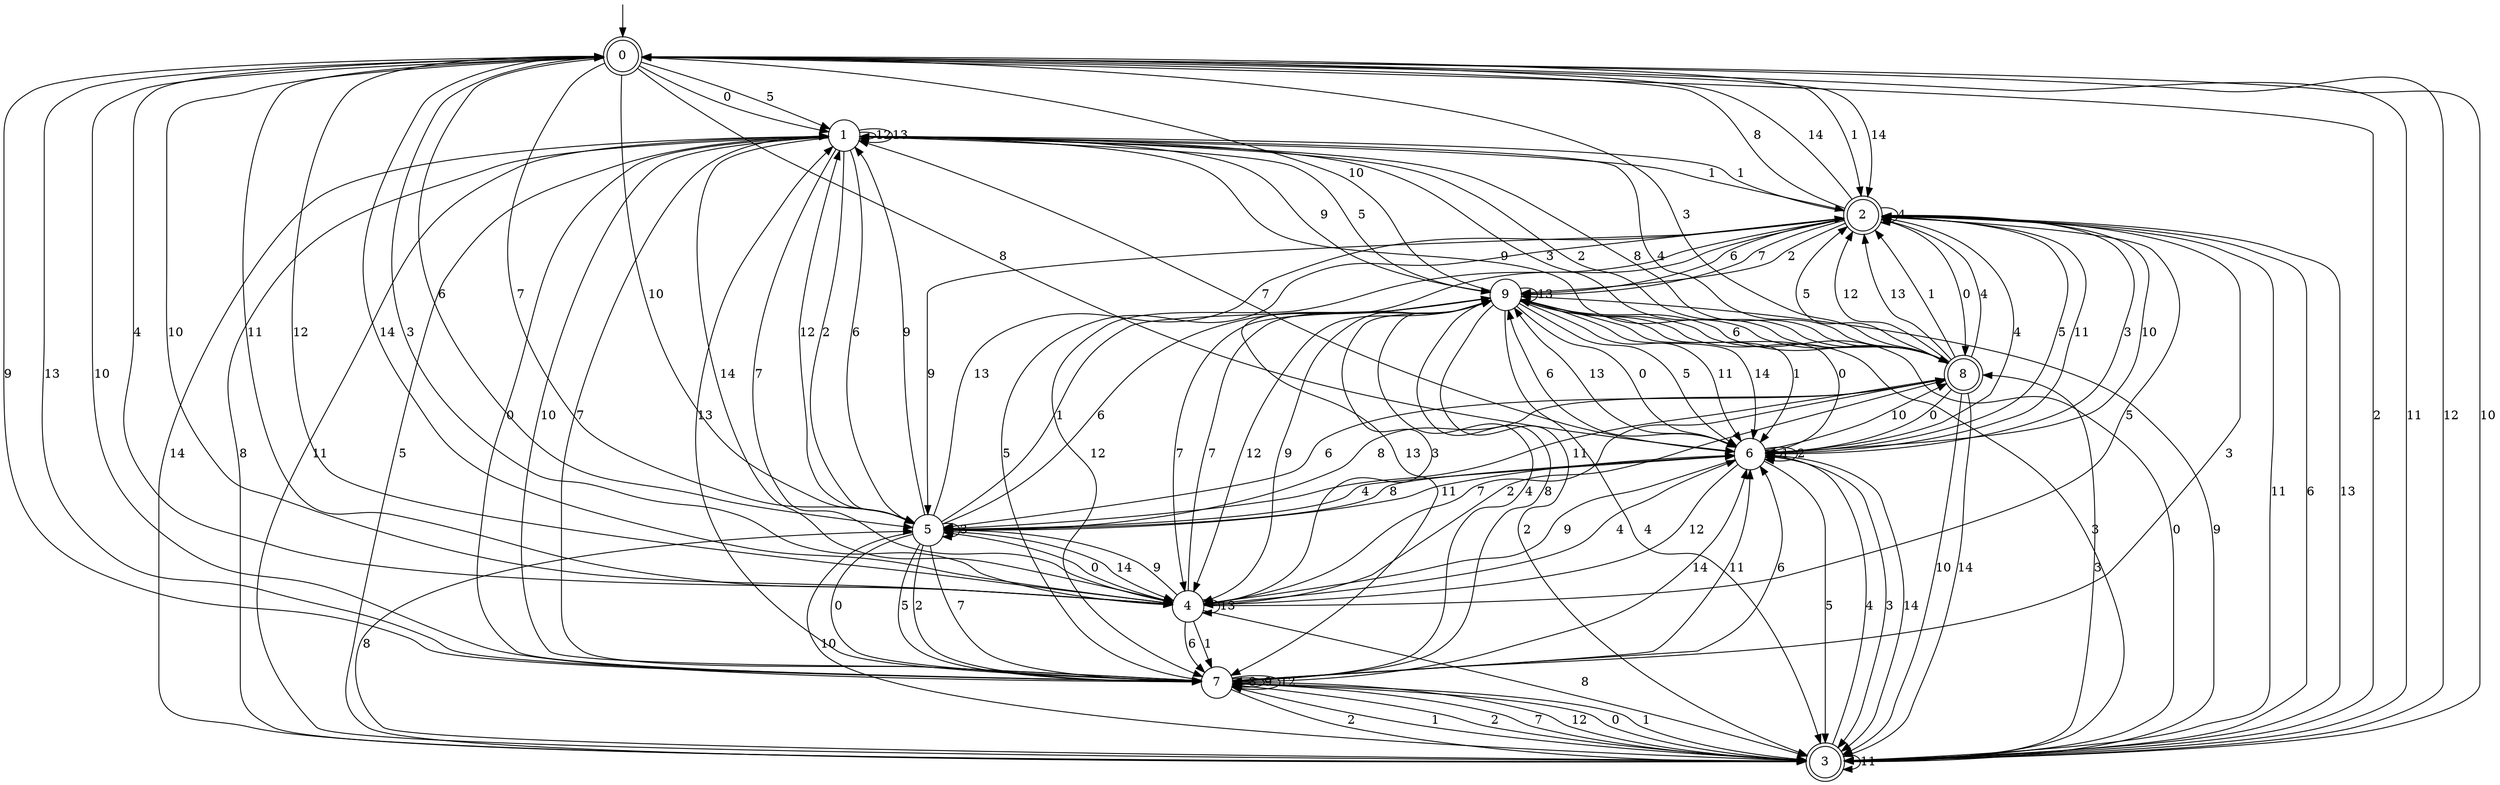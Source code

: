 digraph g {

	s0 [shape="doublecircle" label="0"];
	s1 [shape="circle" label="1"];
	s2 [shape="doublecircle" label="2"];
	s3 [shape="doublecircle" label="3"];
	s4 [shape="circle" label="4"];
	s5 [shape="circle" label="5"];
	s6 [shape="circle" label="6"];
	s7 [shape="circle" label="7"];
	s8 [shape="doublecircle" label="8"];
	s9 [shape="circle" label="9"];
	s0 -> s1 [label="0"];
	s0 -> s2 [label="1"];
	s0 -> s3 [label="2"];
	s0 -> s4 [label="3"];
	s0 -> s4 [label="4"];
	s0 -> s1 [label="5"];
	s0 -> s5 [label="6"];
	s0 -> s5 [label="7"];
	s0 -> s6 [label="8"];
	s0 -> s7 [label="9"];
	s0 -> s5 [label="10"];
	s0 -> s3 [label="11"];
	s0 -> s3 [label="12"];
	s0 -> s7 [label="13"];
	s0 -> s2 [label="14"];
	s1 -> s7 [label="0"];
	s1 -> s2 [label="1"];
	s1 -> s5 [label="2"];
	s1 -> s8 [label="3"];
	s1 -> s8 [label="4"];
	s1 -> s9 [label="5"];
	s1 -> s5 [label="6"];
	s1 -> s4 [label="7"];
	s1 -> s3 [label="8"];
	s1 -> s9 [label="9"];
	s1 -> s7 [label="10"];
	s1 -> s3 [label="11"];
	s1 -> s1 [label="12"];
	s1 -> s1 [label="13"];
	s1 -> s4 [label="14"];
	s2 -> s8 [label="0"];
	s2 -> s1 [label="1"];
	s2 -> s9 [label="2"];
	s2 -> s6 [label="3"];
	s2 -> s2 [label="4"];
	s2 -> s6 [label="5"];
	s2 -> s9 [label="6"];
	s2 -> s9 [label="7"];
	s2 -> s0 [label="8"];
	s2 -> s5 [label="9"];
	s2 -> s6 [label="10"];
	s2 -> s3 [label="11"];
	s2 -> s7 [label="12"];
	s2 -> s7 [label="13"];
	s2 -> s0 [label="14"];
	s3 -> s9 [label="0"];
	s3 -> s7 [label="1"];
	s3 -> s7 [label="2"];
	s3 -> s8 [label="3"];
	s3 -> s6 [label="4"];
	s3 -> s1 [label="5"];
	s3 -> s2 [label="6"];
	s3 -> s7 [label="7"];
	s3 -> s5 [label="8"];
	s3 -> s9 [label="9"];
	s3 -> s0 [label="10"];
	s3 -> s3 [label="11"];
	s3 -> s7 [label="12"];
	s3 -> s2 [label="13"];
	s3 -> s1 [label="14"];
	s4 -> s5 [label="0"];
	s4 -> s7 [label="1"];
	s4 -> s8 [label="2"];
	s4 -> s9 [label="3"];
	s4 -> s6 [label="4"];
	s4 -> s2 [label="5"];
	s4 -> s7 [label="6"];
	s4 -> s9 [label="7"];
	s4 -> s3 [label="8"];
	s4 -> s5 [label="9"];
	s4 -> s0 [label="10"];
	s4 -> s0 [label="11"];
	s4 -> s0 [label="12"];
	s4 -> s4 [label="13"];
	s4 -> s0 [label="14"];
	s5 -> s7 [label="0"];
	s5 -> s9 [label="1"];
	s5 -> s7 [label="2"];
	s5 -> s5 [label="3"];
	s5 -> s6 [label="4"];
	s5 -> s7 [label="5"];
	s5 -> s9 [label="6"];
	s5 -> s7 [label="7"];
	s5 -> s8 [label="8"];
	s5 -> s1 [label="9"];
	s5 -> s3 [label="10"];
	s5 -> s6 [label="11"];
	s5 -> s1 [label="12"];
	s5 -> s2 [label="13"];
	s5 -> s4 [label="14"];
	s6 -> s9 [label="0"];
	s6 -> s6 [label="1"];
	s6 -> s6 [label="2"];
	s6 -> s3 [label="3"];
	s6 -> s2 [label="4"];
	s6 -> s3 [label="5"];
	s6 -> s9 [label="6"];
	s6 -> s1 [label="7"];
	s6 -> s5 [label="8"];
	s6 -> s4 [label="9"];
	s6 -> s8 [label="10"];
	s6 -> s2 [label="11"];
	s6 -> s4 [label="12"];
	s6 -> s9 [label="13"];
	s6 -> s3 [label="14"];
	s7 -> s3 [label="0"];
	s7 -> s3 [label="1"];
	s7 -> s3 [label="2"];
	s7 -> s2 [label="3"];
	s7 -> s9 [label="4"];
	s7 -> s2 [label="5"];
	s7 -> s6 [label="6"];
	s7 -> s1 [label="7"];
	s7 -> s7 [label="8"];
	s7 -> s7 [label="9"];
	s7 -> s0 [label="10"];
	s7 -> s6 [label="11"];
	s7 -> s7 [label="12"];
	s7 -> s1 [label="13"];
	s7 -> s6 [label="14"];
	s8 -> s6 [label="0"];
	s8 -> s2 [label="1"];
	s8 -> s1 [label="2"];
	s8 -> s0 [label="3"];
	s8 -> s2 [label="4"];
	s8 -> s2 [label="5"];
	s8 -> s5 [label="6"];
	s8 -> s4 [label="7"];
	s8 -> s1 [label="8"];
	s8 -> s1 [label="9"];
	s8 -> s3 [label="10"];
	s8 -> s5 [label="11"];
	s8 -> s2 [label="12"];
	s8 -> s2 [label="13"];
	s8 -> s3 [label="14"];
	s9 -> s6 [label="0"];
	s9 -> s6 [label="1"];
	s9 -> s3 [label="2"];
	s9 -> s3 [label="3"];
	s9 -> s3 [label="4"];
	s9 -> s6 [label="5"];
	s9 -> s8 [label="6"];
	s9 -> s4 [label="7"];
	s9 -> s7 [label="8"];
	s9 -> s4 [label="9"];
	s9 -> s0 [label="10"];
	s9 -> s6 [label="11"];
	s9 -> s4 [label="12"];
	s9 -> s9 [label="13"];
	s9 -> s6 [label="14"];

__start0 [label="" shape="none" width="0" height="0"];
__start0 -> s0;

}
